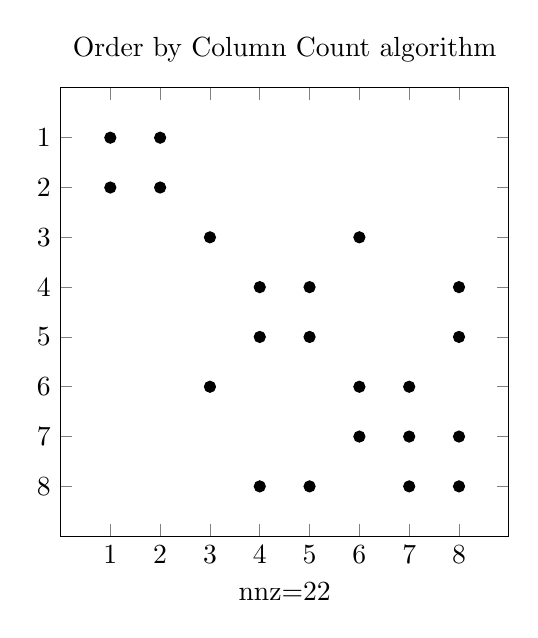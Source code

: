 \begin{tikzpicture}
    \begin{axis}
        [   unit vector ratio* = 1 1 1
        ,   y dir = reverse
        ,   xmin = 0
        ,   ymin = 0
        ,   xmax = 9
        ,   ymax = 9
        ,   xlabel = {nnz=22}
        ,   xtick = {1,2,3,4,5,6,7,8}
        ,   ytick = {1,2,3,4,5,6,7,8}
        ,   title = {Order by Column Count algorithm}
        ]
        \addplot[only marks] coordinates
        {   (1,1)(1,2)
            (2,1)(2,2)
            (3,3)(3,6)
            (4,4)(4,5)(4,8)
            (5,4)(5,5)(5,8)
            (6,3)(6,6)(6,7)
            (7,6)(7,7)(7,8)
            (8,4)(8,5)(8,7)(8,8)
        };
    \end{axis}
\end{tikzpicture}
